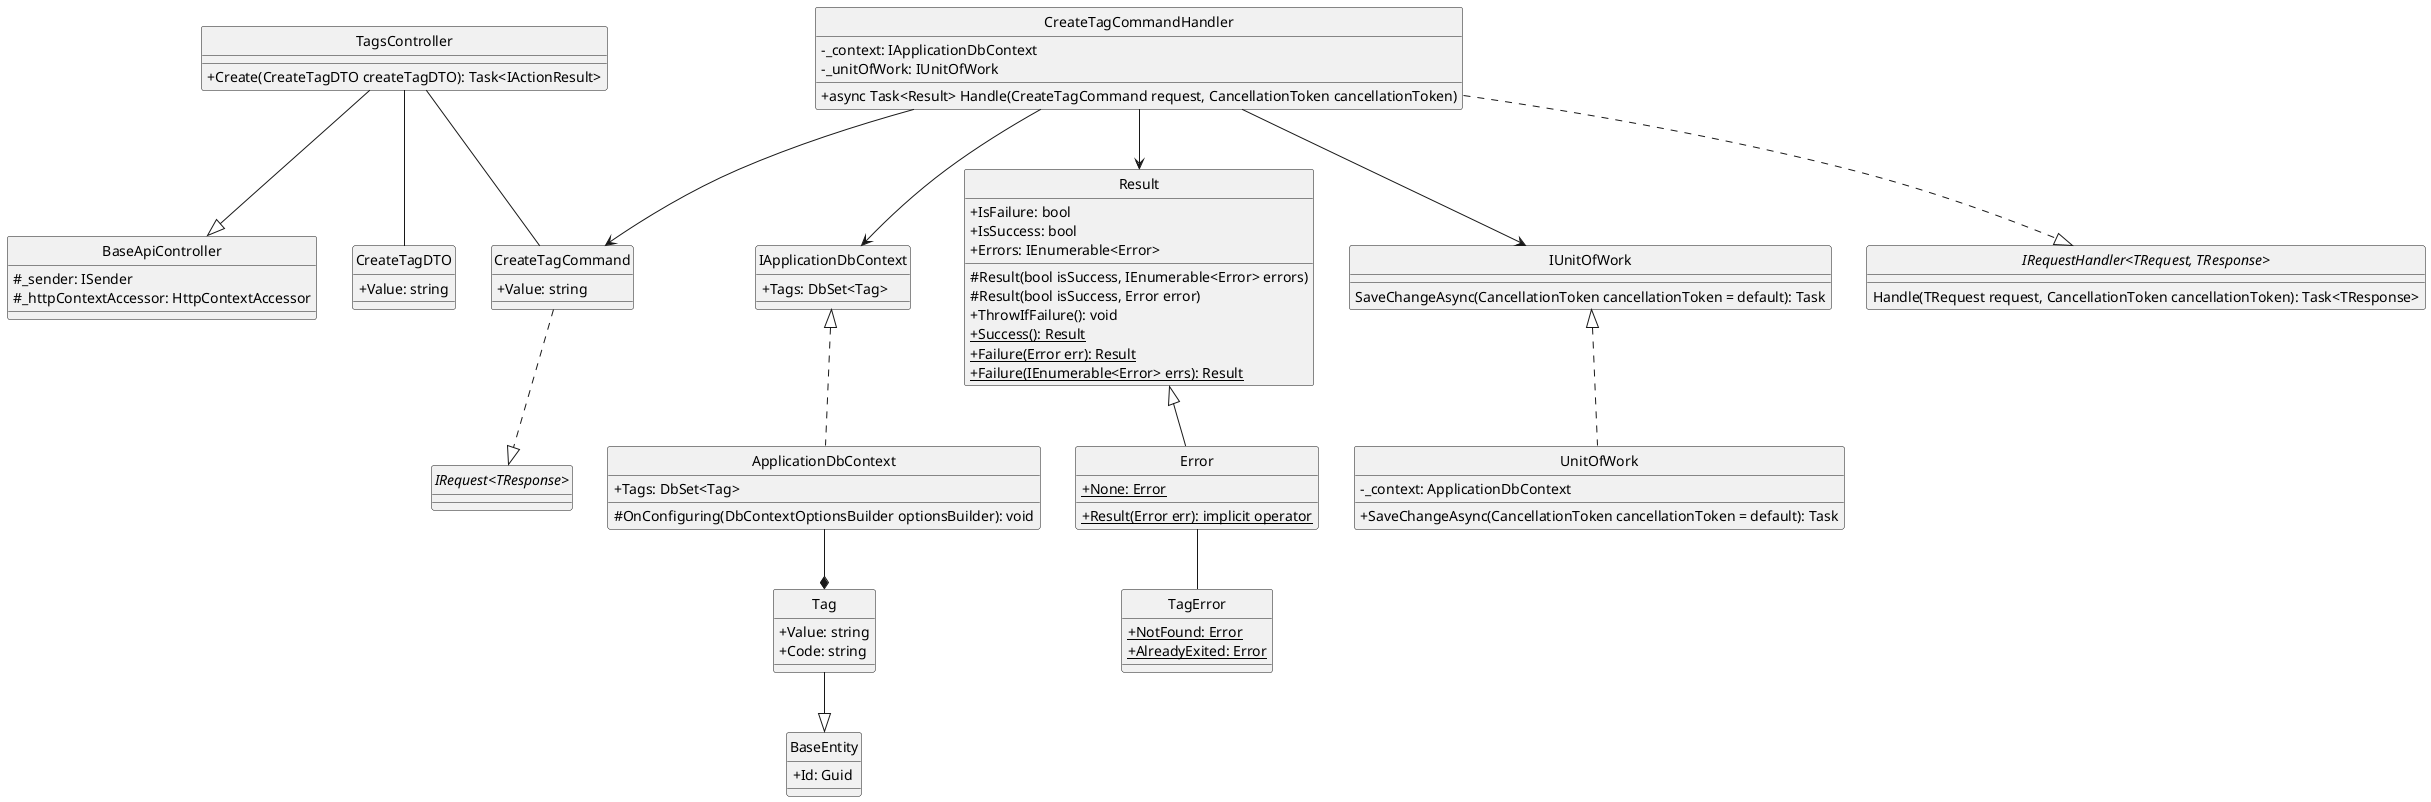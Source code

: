 @startuml createTag
hide circle
skinparam classAttributeIconSize 0

class BaseApiController {
    #_sender: ISender
    #_httpContextAccessor: HttpContextAccessor
}

class TagsController {
    +Create(CreateTagDTO createTagDTO): Task<IActionResult>
}

class CreateTagCommand {
    +Value: string
}

class CreateTagCommandHandler {
    -_context: IApplicationDbContext
    -_unitOfWork: IUnitOfWork
    +async Task<Result> Handle(CreateTagCommand request, CancellationToken cancellationToken)
}

class IApplicationDbContext {
    +Tags: DbSet<Tag> 
}

class ApplicationDbContext {
    +Tags: DbSet<Tag>
    #OnConfiguring(DbContextOptionsBuilder optionsBuilder): void
}

class Result {
    +IsFailure: bool
    +IsSuccess: bool
    +Errors: IEnumerable<Error> 
    #Result(bool isSuccess, IEnumerable<Error> errors)
    #Result(bool isSuccess, Error error)
    +ThrowIfFailure(): void
    +{static} Success(): Result
    +{static} Failure(Error err): Result
    +{static} Failure(IEnumerable<Error> errs): Result
}

class Error {
    +{static} None: Error
    +{static} Result(Error err): implicit operator
}

class IUnitOfWork {
    SaveChangeAsync(CancellationToken cancellationToken = default): Task
}

class UnitOfWork {
    -_context: ApplicationDbContext
    +SaveChangeAsync(CancellationToken cancellationToken = default): Task
}

class TagError {
    +{static} NotFound: Error
    +{static} AlreadyExited: Error
}

class CreateTagDTO {
    +Value: string
}

class BaseEntity {
    +Id: Guid
}

class Tag {
    +Value: string
    +Code: string 
}

interface "IRequest<TResponse>"
interface "IRequestHandler<TRequest, TResponse>"{
    Handle(TRequest request, CancellationToken cancellationToken): Task<TResponse>
}

'==== Create Tag Post ====
'API Layer
TagsController --|> BaseApiController
TagsController -- CreateTagCommand
TagsController -- CreateTagDTO
'Application Layer
CreateTagCommand ..|> "IRequest<TResponse>"
CreateTagCommandHandler ..|>  "IRequestHandler<TRequest, TResponse>"
CreateTagCommandHandler --> CreateTagCommand
CreateTagCommandHandler --> Result
CreateTagCommandHandler --> IUnitOfWork
CreateTagCommandHandler --> IApplicationDbContext
'Domain Layer
Result <|-- Error
Error -- TagError
Tag --|> BaseEntity
'Infrastructure Layer
IUnitOfWork <|.. UnitOfWork
IApplicationDbContext <|.. ApplicationDbContext
ApplicationDbContext --* Tag
@enduml